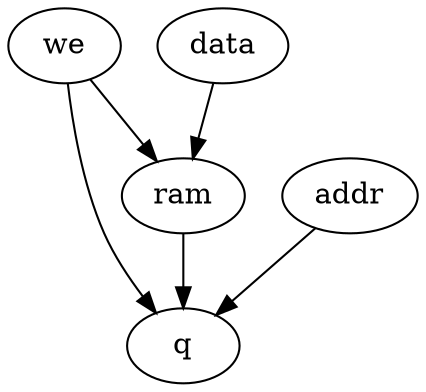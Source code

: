 strict digraph "" {
	we -> q	[weight=1.0];
	we -> ram	[weight=1.0];
	ram -> q	[weight=1.0];
	data -> ram	[weight=1.0];
	addr -> q	[weight=1.0];
}
